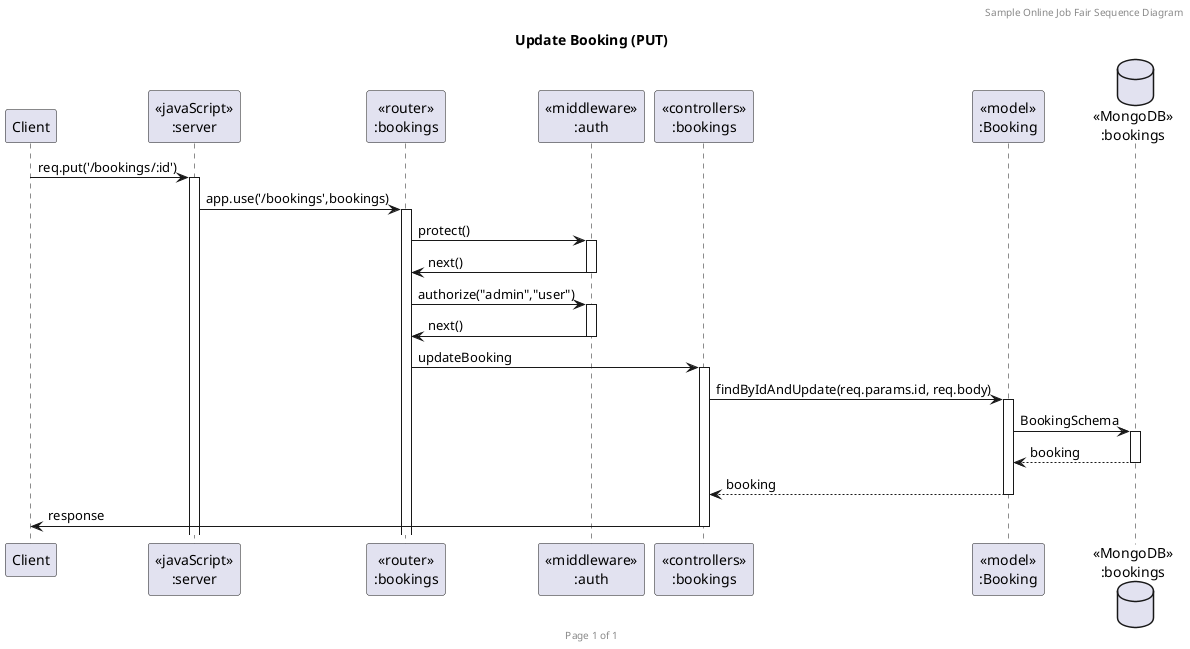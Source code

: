@startuml Manage Booking (PUT)

header Sample Online Job Fair Sequence Diagram
footer Page %page% of %lastpage%
title "Update Booking (PUT)"

participant "Client" as client
participant "<<javaScript>>\n:server" as server
participant "<<router>>\n:bookings" as routerBookings
participant "<<middleware>>\n:auth" as authMiddleware
participant "<<controllers>>\n:bookings" as controllersBookings
participant "<<model>>\n:Booking" as modelBooking
database "<<MongoDB>>\n:bookings" as BookingsDatabase

client->server ++:req.put('/bookings/:id')
server->routerBookings ++:app.use('/bookings',bookings)
routerBookings -> authMiddleware ++: protect()
routerBookings <- authMiddleware --: next()
routerBookings -> authMiddleware ++: authorize("admin","user")
routerBookings <- authMiddleware --: next()
routerBookings -> controllersBookings ++:updateBooking
controllersBookings -> modelBooking ++:findByIdAndUpdate(req.params.id, req.body)
modelBooking -> BookingsDatabase ++: BookingSchema
BookingsDatabase --> modelBooking --: booking
controllersBookings <-- modelBooking --: booking
controllersBookings->client --:response



@enduml
